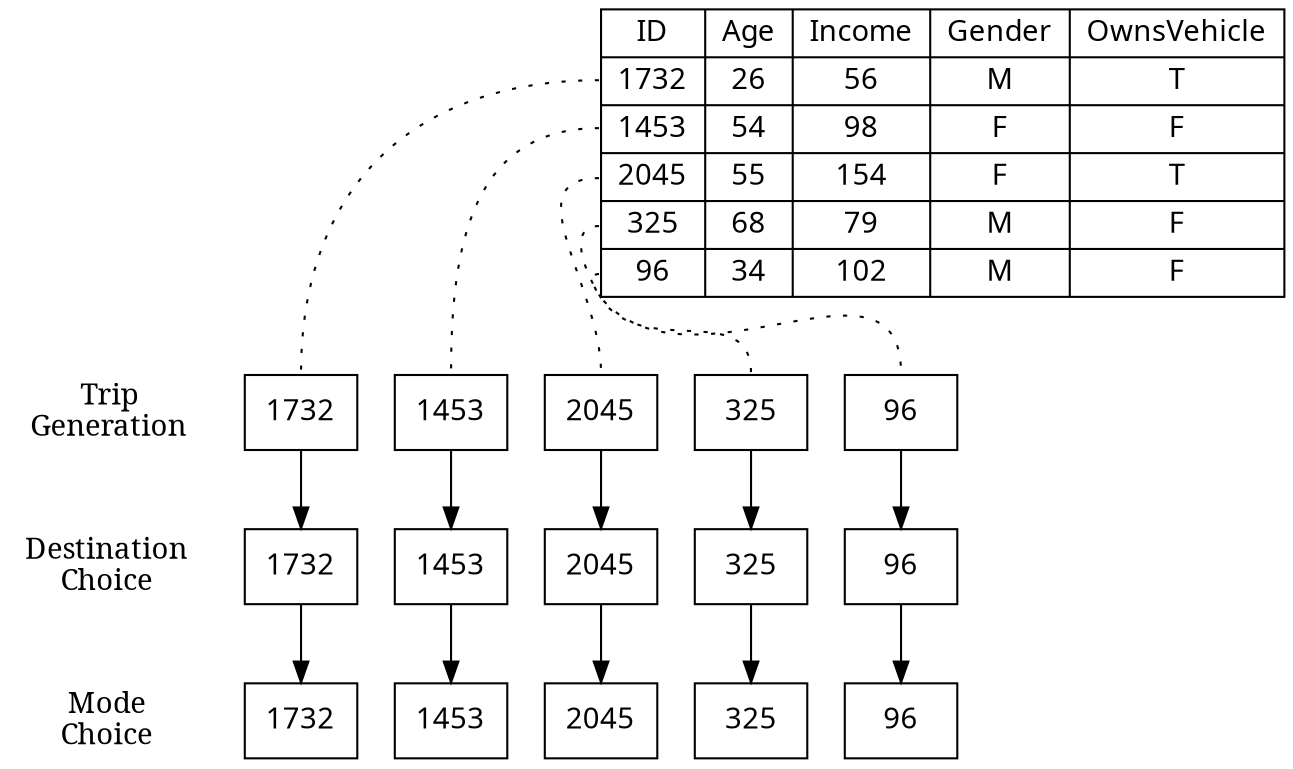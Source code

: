 digraph {
  
  outputorder=edgesfirst
  ordering=out
  
  node[fontname="Alte Haas Grotesk, sans-serif"]
  
  {
    node [shape=record]
    table [label="{ID|<1>1732|<2>1453|<3>2045|<4>325|<5>96}|
    {Age|26|54|55|68|34}|
    {Income|56|98|154|79|102}|
    {Gender|M|F|F|M|M}|
    {OwnsVehicle|T|F|T|F|F}"]
  }
  
#  {
#    node [shape=record]
#    table2 [label="{ID|Age|Income|Gender|OwnsVehicle}|
#    {<1>1732|26|56|M|T}|
#    {<2>1453|54|98|F|F}|
#    {<3>2045|55|154|F|T}|
#    {<4>325|68|79|T|F}|
#    {<5>96|34|102|M|F}"]
#  }
  
  node [shape=box]
  
  {node [label="1732"] p11 p12 p13}
  {node [label="1453"] p21 p22 p23}
  {node [label="2045"] p31 p32 p33}
  {node [label="325"] p41 p42 p43}
  {node [label="96"] p51 p52 p53}
  
  {
    edge [style=dotted, arrowhead=none]
    table:1:w -> p11:n
    table:2:w -> p21:n
    table:3:w -> p31:n
    table:4:w -> p41:n
    table:5:w -> p51:n
  }
  
  p11 -> p12 -> p13
  p21 -> p22 -> p23
  p31 -> p32 -> p33
  p41 -> p42 -> p43
  p51 -> p52 -> p53
  
  node [shape=none, style=bold, fontname="Gentium Book Basic, serif"]
  edge [style=invis]
  
  tg [label="Trip\nGeneration"]
  dc [label="Destination\nChoice"]
  mc [label="Mode\nChoice"]
  
  tg -> dc -> mc
  {rank=same tg -> p11}
  
}